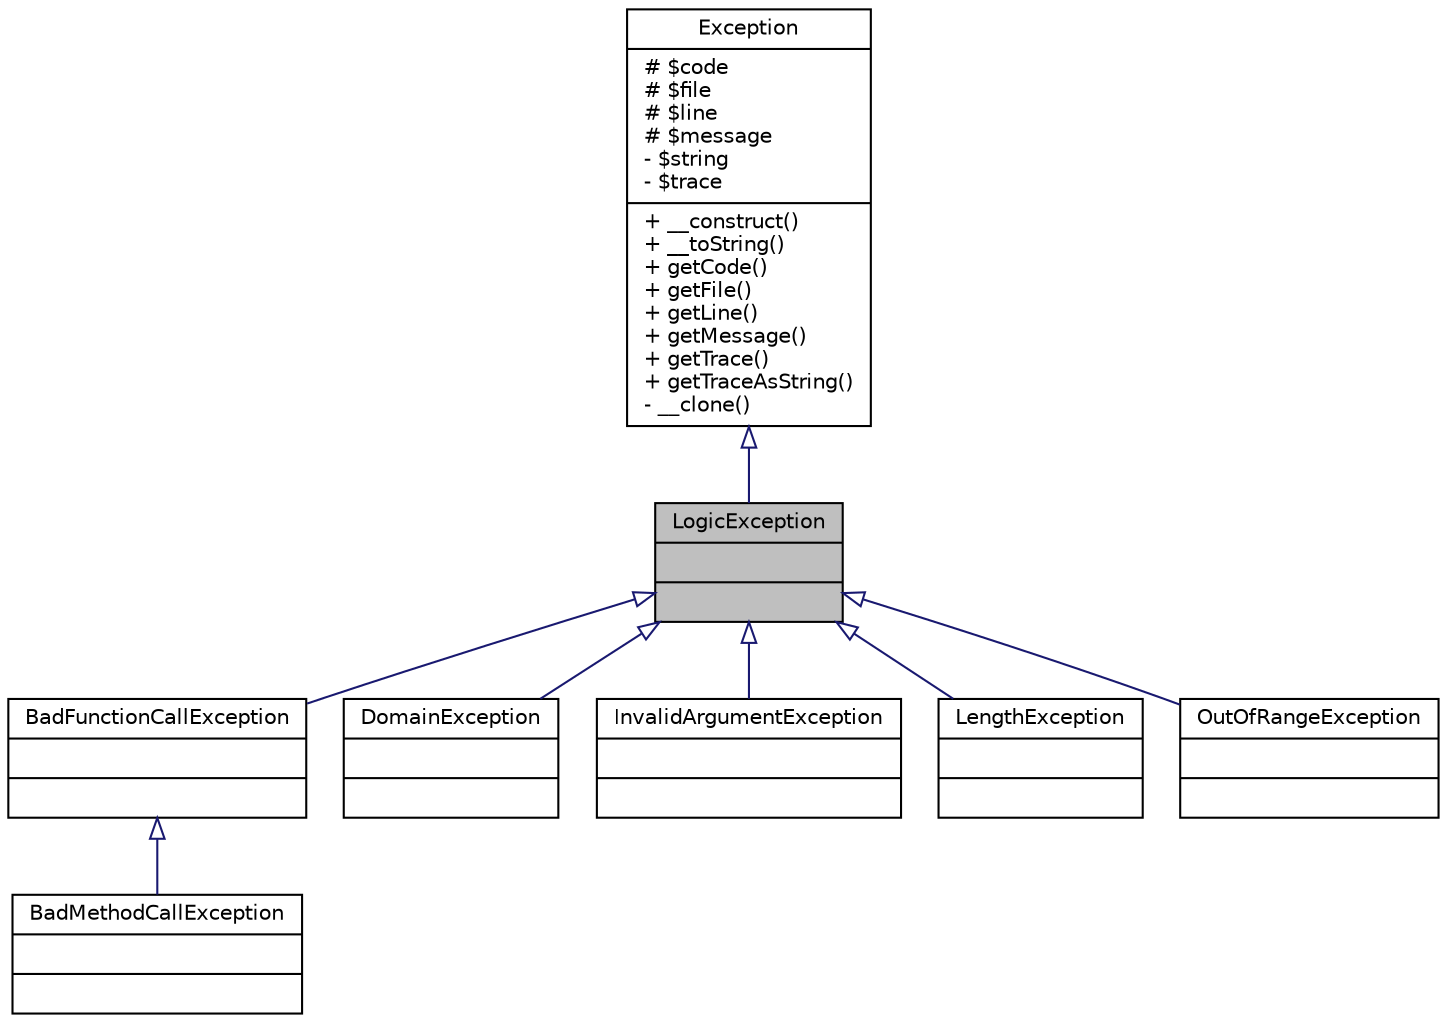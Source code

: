 digraph "LogicException"
{
  edge [fontname="Helvetica",fontsize="10",labelfontname="Helvetica",labelfontsize="10"];
  node [fontname="Helvetica",fontsize="10",shape=record];
  Node1 [label="{LogicException\n||}",height=0.2,width=0.4,color="black", fillcolor="grey75", style="filled" fontcolor="black"];
  Node2 -> Node1 [dir="back",color="midnightblue",fontsize="10",style="solid",arrowtail="onormal",fontname="Helvetica"];
  Node2 [label="{Exception\n|# $code\l# $file\l# $line\l# $message\l- $string\l- $trace\l|+ __construct()\l+ __toString()\l+ getCode()\l+ getFile()\l+ getLine()\l+ getMessage()\l+ getTrace()\l+ getTraceAsString()\l- __clone()\l}",height=0.2,width=0.4,color="black", fillcolor="white", style="filled",URL="$classException.html",tooltip="Basic Exception class. "];
  Node1 -> Node3 [dir="back",color="midnightblue",fontsize="10",style="solid",arrowtail="onormal",fontname="Helvetica"];
  Node3 [label="{BadFunctionCallException\n||}",height=0.2,width=0.4,color="black", fillcolor="white", style="filled",URL="$classBadFunctionCallException.html",tooltip="Exception thrown when a function call was illegal. "];
  Node3 -> Node4 [dir="back",color="midnightblue",fontsize="10",style="solid",arrowtail="onormal",fontname="Helvetica"];
  Node4 [label="{BadMethodCallException\n||}",height=0.2,width=0.4,color="black", fillcolor="white", style="filled",URL="$classBadMethodCallException.html",tooltip="Exception thrown when a method call was illegal. "];
  Node1 -> Node5 [dir="back",color="midnightblue",fontsize="10",style="solid",arrowtail="onormal",fontname="Helvetica"];
  Node5 [label="{DomainException\n||}",height=0.2,width=0.4,color="black", fillcolor="white", style="filled",URL="$classDomainException.html",tooltip="Exception that denotes a value not in the valid domain was used. "];
  Node1 -> Node6 [dir="back",color="midnightblue",fontsize="10",style="solid",arrowtail="onormal",fontname="Helvetica"];
  Node6 [label="{InvalidArgumentException\n||}",height=0.2,width=0.4,color="black", fillcolor="white", style="filled",URL="$classInvalidArgumentException.html",tooltip="Exception that denotes invalid arguments were passed. "];
  Node1 -> Node7 [dir="back",color="midnightblue",fontsize="10",style="solid",arrowtail="onormal",fontname="Helvetica"];
  Node7 [label="{LengthException\n||}",height=0.2,width=0.4,color="black", fillcolor="white", style="filled",URL="$classLengthException.html",tooltip="Exception thrown when a parameter exceeds the allowed length. "];
  Node1 -> Node8 [dir="back",color="midnightblue",fontsize="10",style="solid",arrowtail="onormal",fontname="Helvetica"];
  Node8 [label="{OutOfRangeException\n||}",height=0.2,width=0.4,color="black", fillcolor="white", style="filled",URL="$classOutOfRangeException.html",tooltip="Exception thrown when an illegal index was requested. "];
}
